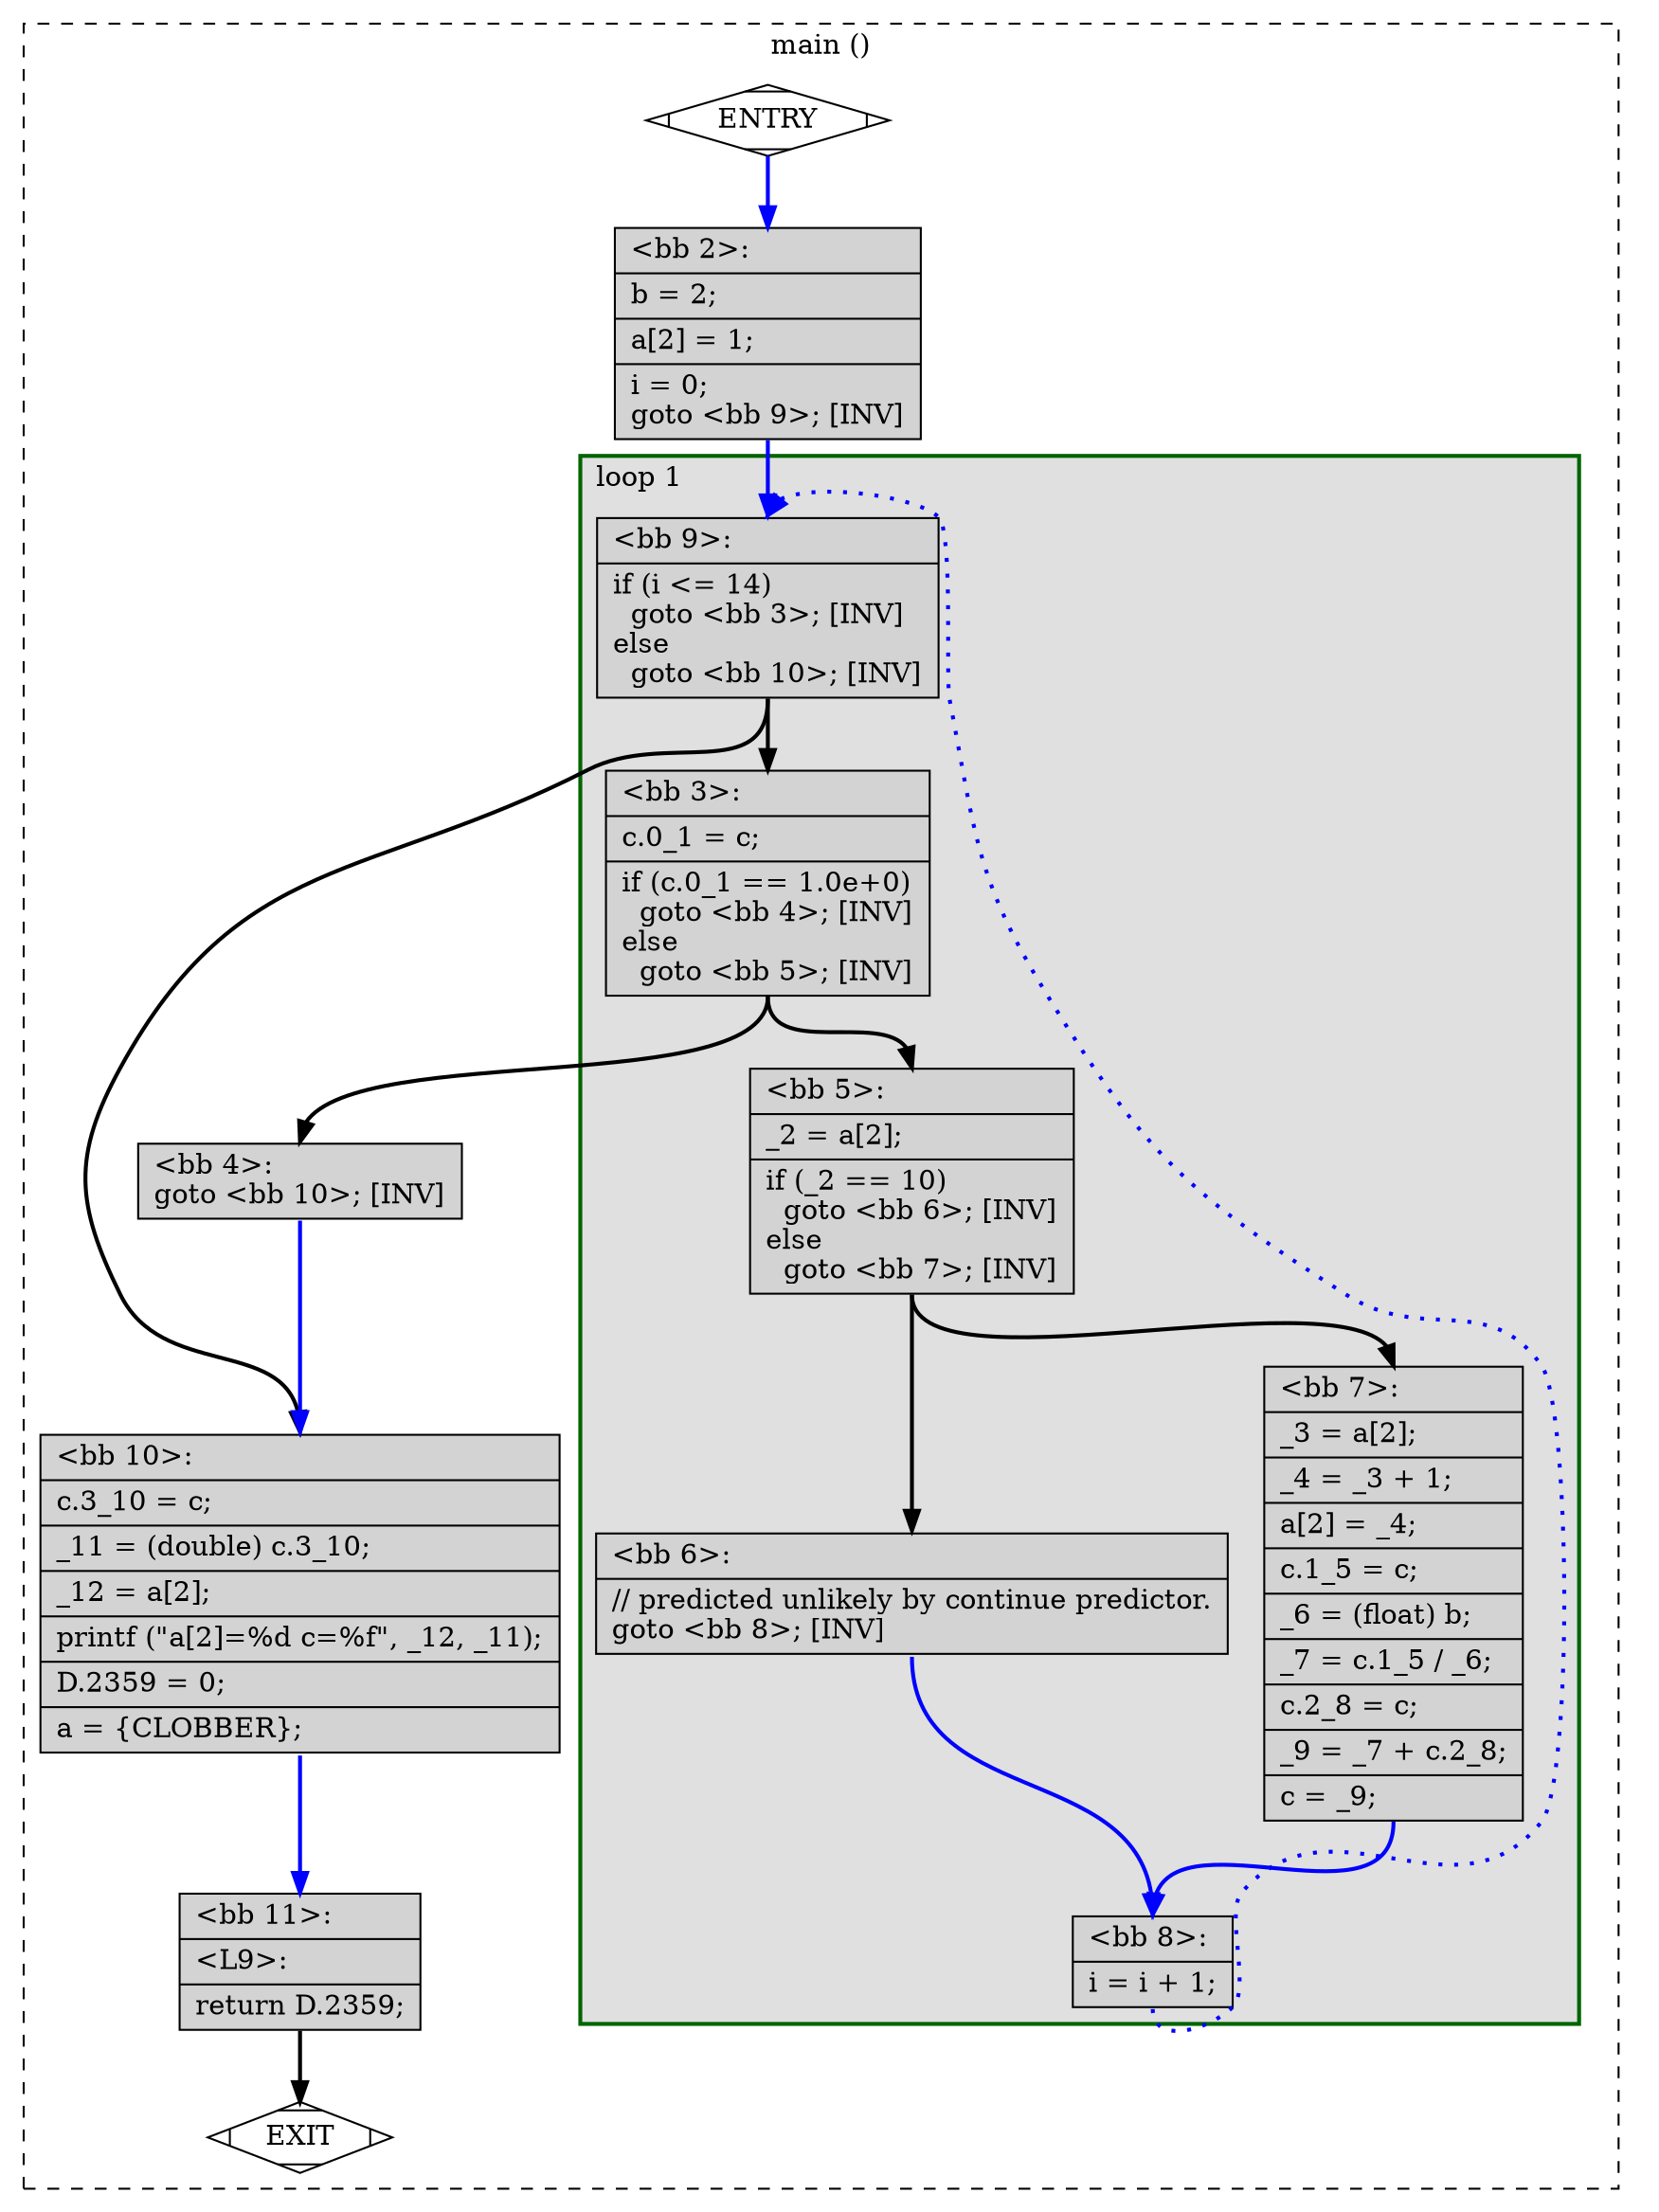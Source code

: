 digraph "a-6.c.015t.cfg" {
overlap=false;
subgraph "cluster_main" {
	style="dashed";
	color="black";
	label="main ()";
	subgraph cluster_0_1 {
	style="filled";
	color="darkgreen";
	fillcolor="grey88";
	label="loop 1";
	labeljust=l;
	penwidth=2;
	fn_0_basic_block_9 [shape=record,style=filled,fillcolor=lightgrey,label="{\<bb\ 9\>:\l\
|if\ (i\ \<=\ 14)\l\
\ \ goto\ \<bb\ 3\>;\ [INV]\l\
else\l\
\ \ goto\ \<bb\ 10\>;\ [INV]\l\
}"];

	fn_0_basic_block_3 [shape=record,style=filled,fillcolor=lightgrey,label="{\<bb\ 3\>:\l\
|c.0_1\ =\ c;\l\
|if\ (c.0_1\ ==\ 1.0e+0)\l\
\ \ goto\ \<bb\ 4\>;\ [INV]\l\
else\l\
\ \ goto\ \<bb\ 5\>;\ [INV]\l\
}"];

	fn_0_basic_block_5 [shape=record,style=filled,fillcolor=lightgrey,label="{\<bb\ 5\>:\l\
|_2\ =\ a[2];\l\
|if\ (_2\ ==\ 10)\l\
\ \ goto\ \<bb\ 6\>;\ [INV]\l\
else\l\
\ \ goto\ \<bb\ 7\>;\ [INV]\l\
}"];

	fn_0_basic_block_6 [shape=record,style=filled,fillcolor=lightgrey,label="{\<bb\ 6\>:\l\
|//\ predicted\ unlikely\ by\ continue\ predictor.\l\
goto\ \<bb\ 8\>;\ [INV]\l\
}"];

	fn_0_basic_block_7 [shape=record,style=filled,fillcolor=lightgrey,label="{\<bb\ 7\>:\l\
|_3\ =\ a[2];\l\
|_4\ =\ _3\ +\ 1;\l\
|a[2]\ =\ _4;\l\
|c.1_5\ =\ c;\l\
|_6\ =\ (float)\ b;\l\
|_7\ =\ c.1_5\ /\ _6;\l\
|c.2_8\ =\ c;\l\
|_9\ =\ _7\ +\ c.2_8;\l\
|c\ =\ _9;\l\
}"];

	fn_0_basic_block_8 [shape=record,style=filled,fillcolor=lightgrey,label="{\<bb\ 8\>:\l\
|i\ =\ i\ +\ 1;\l\
}"];

	}
	fn_0_basic_block_0 [shape=Mdiamond,style=filled,fillcolor=white,label="ENTRY"];

	fn_0_basic_block_1 [shape=Mdiamond,style=filled,fillcolor=white,label="EXIT"];

	fn_0_basic_block_2 [shape=record,style=filled,fillcolor=lightgrey,label="{\<bb\ 2\>:\l\
|b\ =\ 2;\l\
|a[2]\ =\ 1;\l\
|i\ =\ 0;\l\
goto\ \<bb\ 9\>;\ [INV]\l\
}"];

	fn_0_basic_block_4 [shape=record,style=filled,fillcolor=lightgrey,label="{\<bb\ 4\>:\l\
goto\ \<bb\ 10\>;\ [INV]\l\
}"];

	fn_0_basic_block_10 [shape=record,style=filled,fillcolor=lightgrey,label="{\<bb\ 10\>:\l\
|c.3_10\ =\ c;\l\
|_11\ =\ (double)\ c.3_10;\l\
|_12\ =\ a[2];\l\
|printf\ (\"a[2]=%d\ c=%f\",\ _12,\ _11);\l\
|D.2359\ =\ 0;\l\
|a\ =\ \{CLOBBER\};\l\
}"];

	fn_0_basic_block_11 [shape=record,style=filled,fillcolor=lightgrey,label="{\<bb\ 11\>:\l\
|\<L9\>:\l\
|return\ D.2359;\l\
}"];

	fn_0_basic_block_0:s -> fn_0_basic_block_2:n [style="solid,bold",color=blue,weight=100,constraint=true];
	fn_0_basic_block_2:s -> fn_0_basic_block_9:n [style="solid,bold",color=blue,weight=100,constraint=true];
	fn_0_basic_block_3:s -> fn_0_basic_block_4:n [style="solid,bold",color=black,weight=10,constraint=true];
	fn_0_basic_block_3:s -> fn_0_basic_block_5:n [style="solid,bold",color=black,weight=10,constraint=true];
	fn_0_basic_block_4:s -> fn_0_basic_block_10:n [style="solid,bold",color=blue,weight=100,constraint=true];
	fn_0_basic_block_5:s -> fn_0_basic_block_6:n [style="solid,bold",color=black,weight=10,constraint=true];
	fn_0_basic_block_5:s -> fn_0_basic_block_7:n [style="solid,bold",color=black,weight=10,constraint=true];
	fn_0_basic_block_6:s -> fn_0_basic_block_8:n [style="solid,bold",color=blue,weight=100,constraint=true];
	fn_0_basic_block_7:s -> fn_0_basic_block_8:n [style="solid,bold",color=blue,weight=100,constraint=true];
	fn_0_basic_block_8:s -> fn_0_basic_block_9:n [style="dotted,bold",color=blue,weight=10,constraint=false];
	fn_0_basic_block_9:s -> fn_0_basic_block_3:n [style="solid,bold",color=black,weight=10,constraint=true];
	fn_0_basic_block_9:s -> fn_0_basic_block_10:n [style="solid,bold",color=black,weight=10,constraint=true];
	fn_0_basic_block_10:s -> fn_0_basic_block_11:n [style="solid,bold",color=blue,weight=100,constraint=true];
	fn_0_basic_block_11:s -> fn_0_basic_block_1:n [style="solid,bold",color=black,weight=10,constraint=true];
	fn_0_basic_block_0:s -> fn_0_basic_block_1:n [style="invis",constraint=true];
}
}
